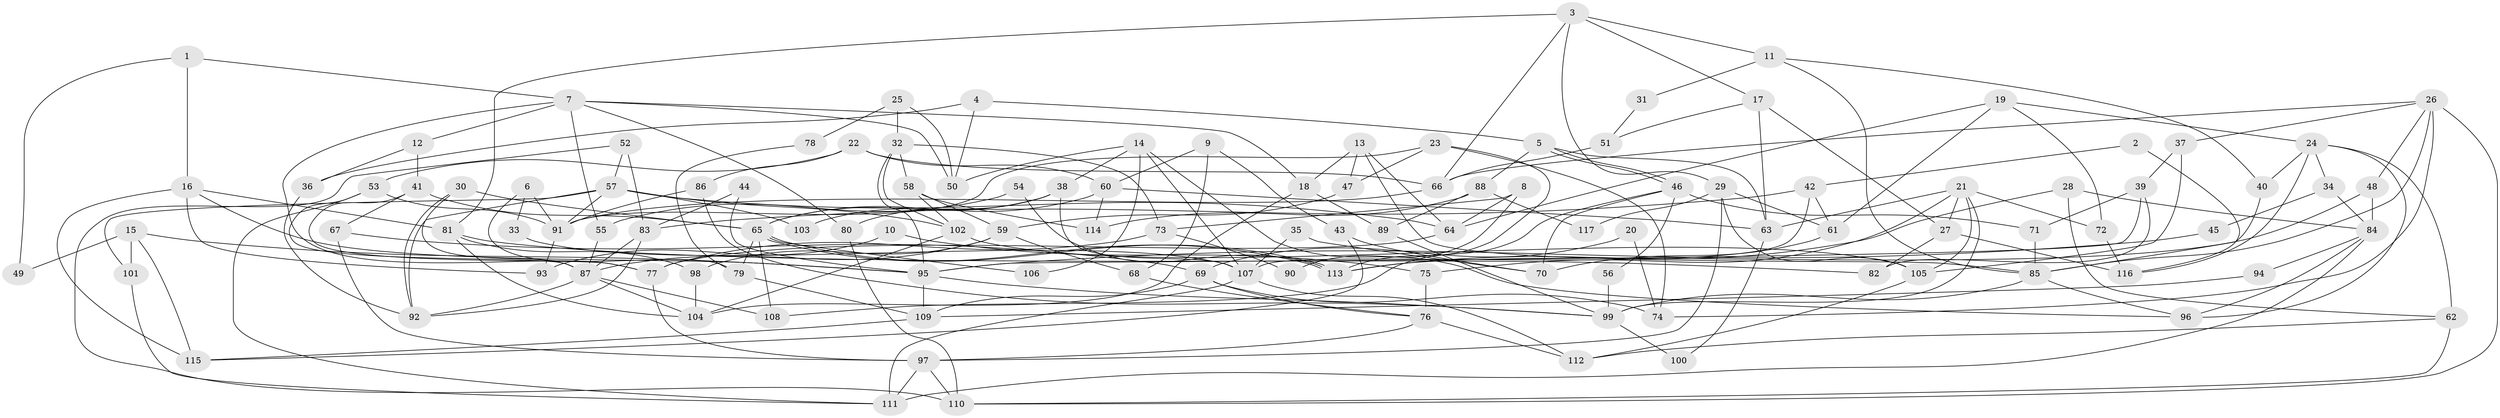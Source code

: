 // coarse degree distribution, {3: 0.18666666666666668, 2: 0.16, 7: 0.14666666666666667, 4: 0.13333333333333333, 5: 0.10666666666666667, 8: 0.09333333333333334, 6: 0.10666666666666667, 9: 0.06666666666666667}
// Generated by graph-tools (version 1.1) at 2025/41/03/06/25 10:41:54]
// undirected, 117 vertices, 234 edges
graph export_dot {
graph [start="1"]
  node [color=gray90,style=filled];
  1;
  2;
  3;
  4;
  5;
  6;
  7;
  8;
  9;
  10;
  11;
  12;
  13;
  14;
  15;
  16;
  17;
  18;
  19;
  20;
  21;
  22;
  23;
  24;
  25;
  26;
  27;
  28;
  29;
  30;
  31;
  32;
  33;
  34;
  35;
  36;
  37;
  38;
  39;
  40;
  41;
  42;
  43;
  44;
  45;
  46;
  47;
  48;
  49;
  50;
  51;
  52;
  53;
  54;
  55;
  56;
  57;
  58;
  59;
  60;
  61;
  62;
  63;
  64;
  65;
  66;
  67;
  68;
  69;
  70;
  71;
  72;
  73;
  74;
  75;
  76;
  77;
  78;
  79;
  80;
  81;
  82;
  83;
  84;
  85;
  86;
  87;
  88;
  89;
  90;
  91;
  92;
  93;
  94;
  95;
  96;
  97;
  98;
  99;
  100;
  101;
  102;
  103;
  104;
  105;
  106;
  107;
  108;
  109;
  110;
  111;
  112;
  113;
  114;
  115;
  116;
  117;
  1 -- 7;
  1 -- 16;
  1 -- 49;
  2 -- 42;
  2 -- 116;
  3 -- 29;
  3 -- 66;
  3 -- 11;
  3 -- 17;
  3 -- 81;
  4 -- 36;
  4 -- 5;
  4 -- 50;
  5 -- 63;
  5 -- 46;
  5 -- 46;
  5 -- 88;
  6 -- 91;
  6 -- 79;
  6 -- 33;
  7 -- 18;
  7 -- 80;
  7 -- 12;
  7 -- 50;
  7 -- 55;
  7 -- 77;
  8 -- 64;
  8 -- 73;
  8 -- 90;
  9 -- 60;
  9 -- 43;
  9 -- 68;
  10 -- 93;
  10 -- 75;
  11 -- 85;
  11 -- 31;
  11 -- 40;
  12 -- 41;
  12 -- 36;
  13 -- 64;
  13 -- 85;
  13 -- 18;
  13 -- 47;
  14 -- 50;
  14 -- 107;
  14 -- 38;
  14 -- 96;
  14 -- 106;
  15 -- 101;
  15 -- 115;
  15 -- 49;
  15 -- 95;
  16 -- 81;
  16 -- 95;
  16 -- 93;
  16 -- 115;
  17 -- 63;
  17 -- 27;
  17 -- 51;
  18 -- 104;
  18 -- 89;
  19 -- 72;
  19 -- 64;
  19 -- 24;
  19 -- 61;
  20 -- 74;
  20 -- 69;
  21 -- 99;
  21 -- 105;
  21 -- 27;
  21 -- 63;
  21 -- 72;
  21 -- 75;
  22 -- 66;
  22 -- 53;
  22 -- 60;
  22 -- 86;
  23 -- 113;
  23 -- 47;
  23 -- 74;
  23 -- 91;
  24 -- 96;
  24 -- 34;
  24 -- 40;
  24 -- 62;
  24 -- 116;
  25 -- 32;
  25 -- 50;
  25 -- 78;
  26 -- 85;
  26 -- 37;
  26 -- 48;
  26 -- 66;
  26 -- 74;
  26 -- 110;
  27 -- 82;
  27 -- 116;
  28 -- 62;
  28 -- 84;
  28 -- 113;
  29 -- 61;
  29 -- 97;
  29 -- 105;
  29 -- 117;
  30 -- 65;
  30 -- 92;
  30 -- 87;
  31 -- 51;
  32 -- 102;
  32 -- 95;
  32 -- 58;
  32 -- 73;
  33 -- 107;
  34 -- 84;
  34 -- 45;
  35 -- 70;
  35 -- 107;
  36 -- 92;
  37 -- 39;
  37 -- 105;
  38 -- 65;
  38 -- 80;
  38 -- 103;
  38 -- 107;
  39 -- 95;
  39 -- 82;
  39 -- 71;
  40 -- 85;
  41 -- 67;
  41 -- 77;
  41 -- 65;
  42 -- 107;
  42 -- 83;
  42 -- 61;
  43 -- 115;
  43 -- 70;
  44 -- 95;
  44 -- 83;
  45 -- 95;
  46 -- 71;
  46 -- 56;
  46 -- 70;
  46 -- 108;
  47 -- 59;
  48 -- 113;
  48 -- 84;
  51 -- 66;
  52 -- 83;
  52 -- 110;
  52 -- 57;
  53 -- 87;
  53 -- 91;
  53 -- 111;
  54 -- 55;
  54 -- 113;
  55 -- 87;
  56 -- 99;
  57 -- 102;
  57 -- 64;
  57 -- 91;
  57 -- 92;
  57 -- 101;
  57 -- 103;
  58 -- 114;
  58 -- 59;
  58 -- 102;
  59 -- 87;
  59 -- 68;
  59 -- 98;
  60 -- 65;
  60 -- 63;
  60 -- 114;
  61 -- 70;
  62 -- 110;
  62 -- 112;
  63 -- 100;
  64 -- 77;
  65 -- 113;
  65 -- 113;
  65 -- 79;
  65 -- 106;
  65 -- 108;
  66 -- 91;
  67 -- 69;
  67 -- 97;
  68 -- 76;
  69 -- 74;
  69 -- 76;
  69 -- 109;
  71 -- 85;
  72 -- 116;
  73 -- 77;
  73 -- 90;
  75 -- 76;
  76 -- 112;
  76 -- 97;
  77 -- 97;
  78 -- 79;
  79 -- 109;
  80 -- 110;
  81 -- 104;
  81 -- 82;
  81 -- 98;
  83 -- 87;
  83 -- 92;
  84 -- 111;
  84 -- 94;
  84 -- 96;
  85 -- 96;
  85 -- 99;
  86 -- 91;
  86 -- 99;
  87 -- 108;
  87 -- 92;
  87 -- 104;
  88 -- 89;
  88 -- 114;
  88 -- 117;
  89 -- 99;
  91 -- 93;
  94 -- 109;
  95 -- 99;
  95 -- 109;
  97 -- 111;
  97 -- 110;
  98 -- 104;
  99 -- 100;
  101 -- 111;
  102 -- 104;
  102 -- 105;
  105 -- 112;
  107 -- 112;
  107 -- 111;
  109 -- 115;
}

